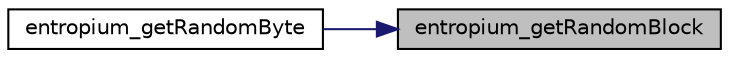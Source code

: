 digraph "entropium_getRandomBlock"
{
 // INTERACTIVE_SVG=YES
 // LATEX_PDF_SIZE
  bgcolor="transparent";
  edge [fontname="Helvetica",fontsize="10",labelfontname="Helvetica",labelfontsize="10"];
  node [fontname="Helvetica",fontsize="10",shape=record];
  rankdir="RL";
  Node1 [label="entropium_getRandomBlock",height=0.2,width=0.4,color="black", fillcolor="grey75", style="filled", fontcolor="black",tooltip="generate a fixed size block of random data"];
  Node1 -> Node2 [dir="back",color="midnightblue",fontsize="10",style="solid",fontname="Helvetica"];
  Node2 [label="entropium_getRandomByte",height=0.2,width=0.4,color="black",URL="$entropium_8c.html#aa1d70e6b1140fe37cd20d2aab88fdcf8",tooltip="get a single byte of random data"];
}
